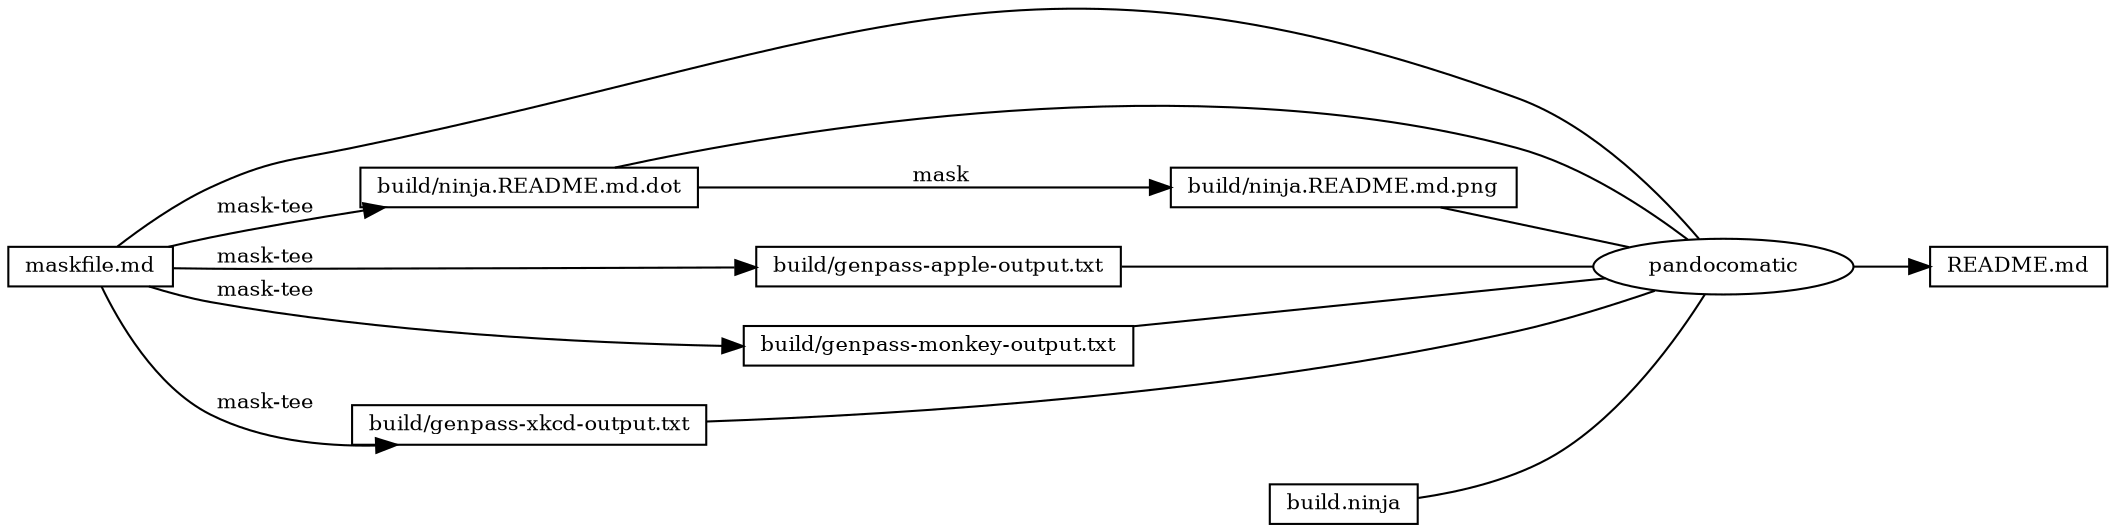 digraph ninja {
rankdir="LR"
node [fontsize=10, shape=box, height=0.25]
edge [fontsize=10]
"0x7fdfd9406e50" [label="README.md"]
"0x7fdfd9406bd0" [label="pandocomatic", shape=ellipse]
"0x7fdfd9406bd0" -> "0x7fdfd9406e50"
"0x7fdfd9406300" -> "0x7fdfd9406bd0" [arrowhead=none]
"0x7fdfd9406f30" -> "0x7fdfd9406bd0" [arrowhead=none]
"0x7fdfd9406240" -> "0x7fdfd9406bd0" [arrowhead=none]
"0x7fdfd94064f0" -> "0x7fdfd9406bd0" [arrowhead=none]
"0x7fdfd94066c0" -> "0x7fdfd9406bd0" [arrowhead=none]
"0x7fdfd94068c0" -> "0x7fdfd9406bd0" [arrowhead=none]
"0x7fdfd9406ae0" -> "0x7fdfd9406bd0" [arrowhead=none]
"0x7fdfd9406300" [label="maskfile.md"]
"0x7fdfd9406f30" [label="build.ninja"]
"0x7fdfd9406240" [label="build/ninja.README.md.dot"]
"0x7fdfd9406300" -> "0x7fdfd9406240" [label=" mask-tee"]
"0x7fdfd94064f0" [label="build/ninja.README.md.png"]
"0x7fdfd9406240" -> "0x7fdfd94064f0" [label=" mask"]
"0x7fdfd94066c0" [label="build/genpass-apple-output.txt"]
"0x7fdfd9406300" -> "0x7fdfd94066c0" [label=" mask-tee"]
"0x7fdfd94068c0" [label="build/genpass-monkey-output.txt"]
"0x7fdfd9406300" -> "0x7fdfd94068c0" [label=" mask-tee"]
"0x7fdfd9406ae0" [label="build/genpass-xkcd-output.txt"]
"0x7fdfd9406300" -> "0x7fdfd9406ae0" [label=" mask-tee"]
}
